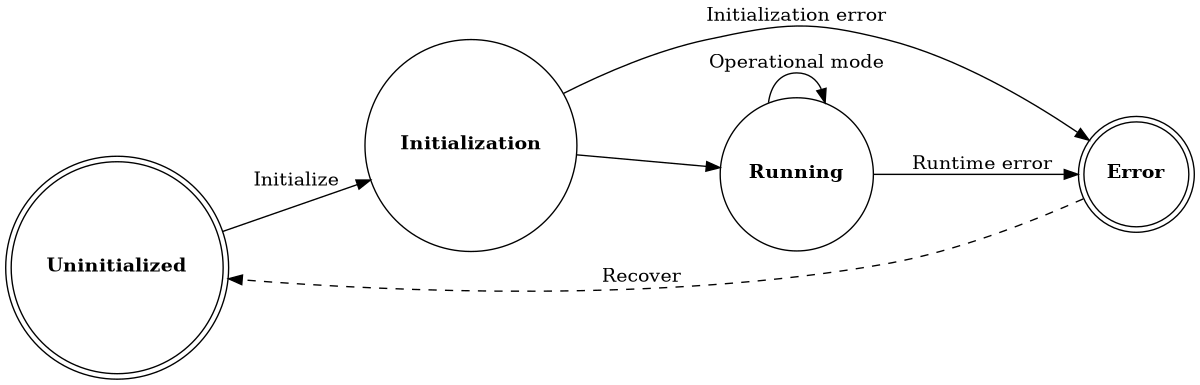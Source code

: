 # Copyright (c) 2010 - 2023, Fraunhofer-Gesellschaft zur Foerderung der angewandten Forschung e.V.
# All rights reserved.
#
# SPDX-License-Identifier: BSD-3-Clause
#
# Redistribution and use in source and binary forms, with or without
# modification, are permitted provided that the following conditions are met:
#
# 1. Redistributions of source code must retain the above copyright notice, this
#    list of conditions and the following disclaimer.
#
# 2. Redistributions in binary form must reproduce the above copyright notice,
#    this list of conditions and the following disclaimer in the documentation
#    and/or other materials provided with the distribution.
#
# 3. Neither the name of the copyright holder nor the names of its
#    contributors may be used to endorse or promote products derived from
#    this software without specific prior written permission.
#
# THIS SOFTWARE IS PROVIDED BY THE COPYRIGHT HOLDERS AND CONTRIBUTORS "AS IS"
# AND ANY EXPRESS OR IMPLIED WARRANTIES, INCLUDING, BUT NOT LIMITED TO, THE
# IMPLIED WARRANTIES OF MERCHANTABILITY AND FITNESS FOR A PARTICULAR PURPOSE ARE
# DISCLAIMED. IN NO EVENT SHALL THE COPYRIGHT HOLDER OR CONTRIBUTORS BE LIABLE
# FOR ANY DIRECT, INDIRECT, INCIDENTAL, SPECIAL, EXEMPLARY, OR CONSEQUENTIAL
# DAMAGES (INCLUDING, BUT NOT LIMITED TO, PROCUREMENT OF SUBSTITUTE GOODS OR
# SERVICES; LOSS OF USE, DATA, OR PROFITS; OR BUSINESS INTERRUPTION) HOWEVER
# CAUSED AND ON ANY THEORY OF LIABILITY, WHETHER IN CONTRACT, STRICT LIABILITY,
# OR TORT (INCLUDING NEGLIGENCE OR OTHERWISE) ARISING IN ANY WAY OUT OF THE USE
# OF THIS SOFTWARE, EVEN IF ADVISED OF THE POSSIBILITY OF SUCH DAMAGE.
#
# We kindly request you to use one or more of the following phrases to refer to
# foxBMS in your hardware, software, documentation or advertising materials:
#
# - "This product uses parts of foxBMS®"
# - "This product includes parts of foxBMS®"
# - "This product is derived from foxBMS®"

digraph fsm_recoverable_error {
    rankdir=LR;
    size="8,5"
    node [shape = doublecircle] nd_uninitialized nd_error;
    node [shape = circle] nd_initialization nd_running;

    nd_uninitialized        [label=<<B>Uninitialized</B>>];
    nd_error                [label=<<B>Error</B>>];
    nd_initialization       [label=<<B>Initialization</B>>];
    nd_running              [label=<<B>Running</B>>];

    nd_uninitialized ->nd_initialization    [label = "Initialize"];
    nd_initialization -> nd_running         [label = ""];
    nd_running -> nd_error                  [label = "Runtime error"];
    nd_running -> nd_running                [label = "Operational mode"];
    nd_error -> nd_uninitialized            [ style=dashed, label = "Recover" ];
    nd_initialization -> nd_error           [label = "Initialization error"];
}
